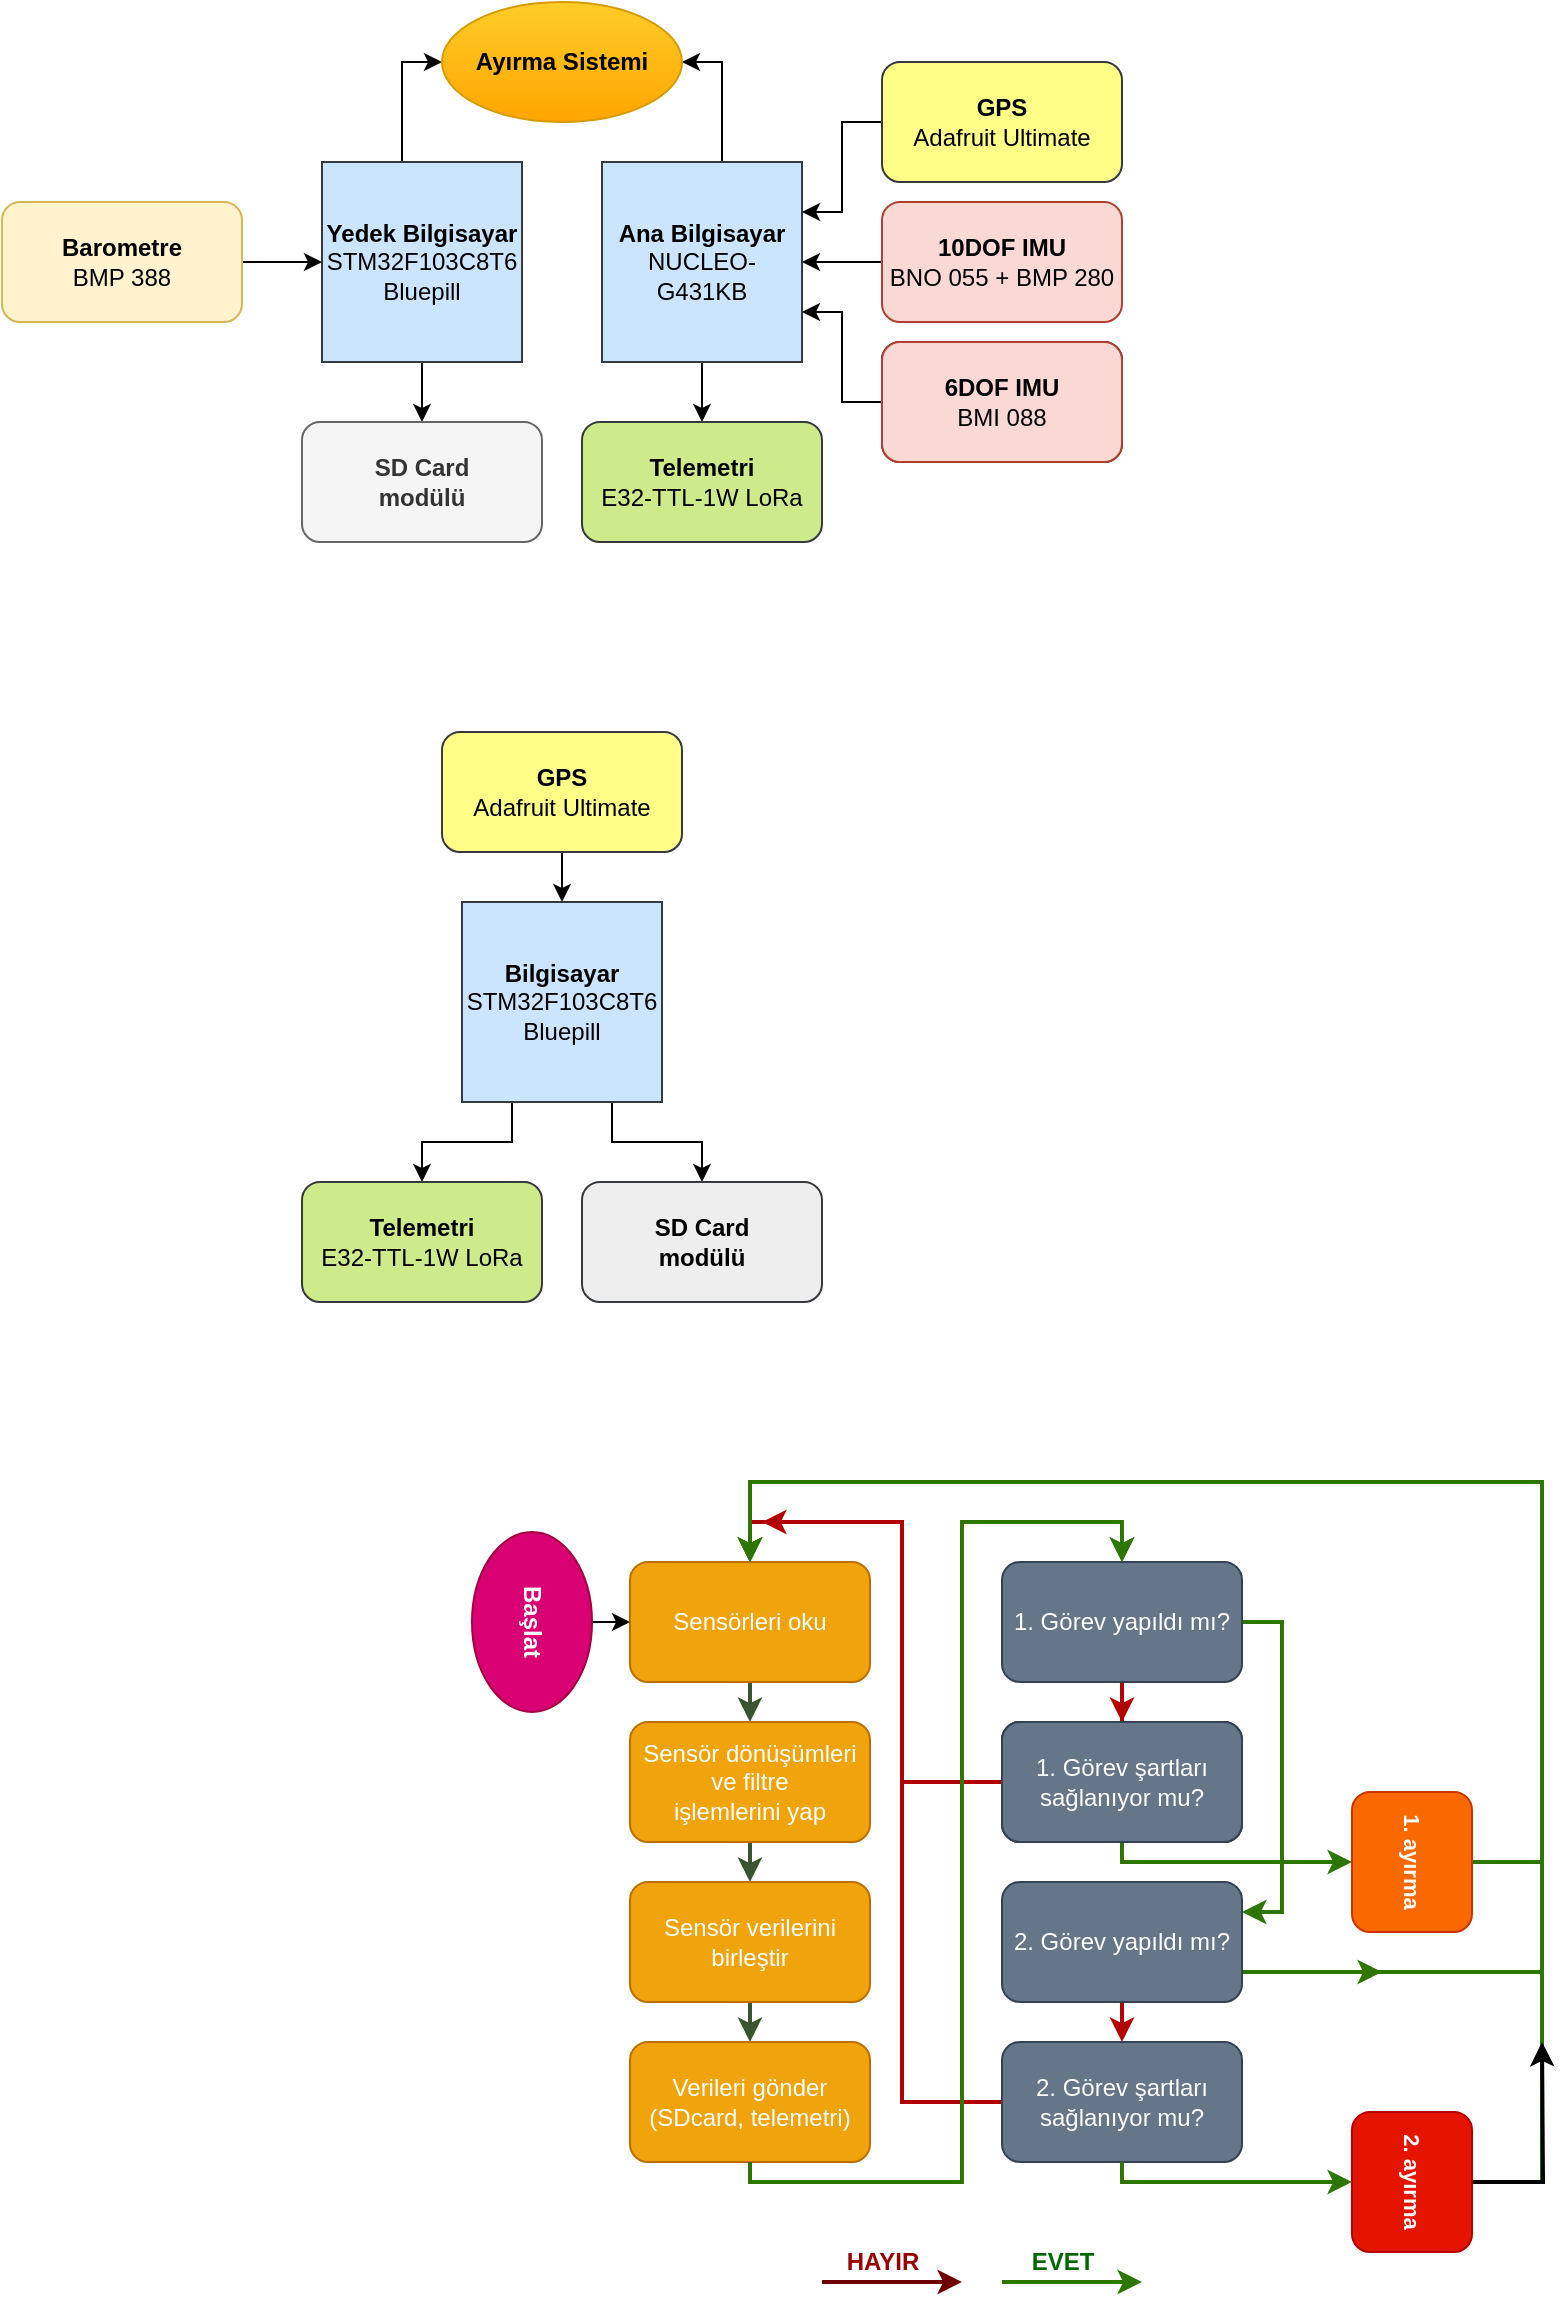 <mxfile version="12.8.6" type="github">
  <diagram id="C5RBs43oDa-KdzZeNtuy" name="Page-1">
    <mxGraphModel dx="1038" dy="580" grid="1" gridSize="10" guides="1" tooltips="1" connect="1" arrows="1" fold="1" page="1" pageScale="1" pageWidth="827" pageHeight="1169" math="0" shadow="0">
      <root>
        <mxCell id="WIyWlLk6GJQsqaUBKTNV-0" />
        <mxCell id="WIyWlLk6GJQsqaUBKTNV-1" parent="WIyWlLk6GJQsqaUBKTNV-0" />
        <mxCell id="Z_TS1K_1lkuzl-0jUQaW-18" style="edgeStyle=orthogonalEdgeStyle;rounded=0;orthogonalLoop=1;jettySize=auto;html=1;exitX=0;exitY=0.5;exitDx=0;exitDy=0;entryX=0;entryY=0.5;entryDx=0;entryDy=0;" parent="WIyWlLk6GJQsqaUBKTNV-1" source="lje-nCFNsl1qw1t_iuet-0" target="Z_TS1K_1lkuzl-0jUQaW-12" edge="1">
          <mxGeometry relative="1" as="geometry">
            <Array as="points">
              <mxPoint x="240" y="240" />
              <mxPoint x="240" y="190" />
            </Array>
          </mxGeometry>
        </mxCell>
        <mxCell id="Z_TS1K_1lkuzl-0jUQaW-25" style="edgeStyle=orthogonalEdgeStyle;rounded=0;orthogonalLoop=1;jettySize=auto;html=1;exitX=1;exitY=0.5;exitDx=0;exitDy=0;entryX=0.5;entryY=0;entryDx=0;entryDy=0;" parent="WIyWlLk6GJQsqaUBKTNV-1" source="lje-nCFNsl1qw1t_iuet-0" target="Z_TS1K_1lkuzl-0jUQaW-24" edge="1">
          <mxGeometry relative="1" as="geometry" />
        </mxCell>
        <mxCell id="lje-nCFNsl1qw1t_iuet-0" value="&lt;b&gt;Yedek Bilgisayar&lt;br&gt;&lt;/b&gt;STM32F103C8T6 Bluepill" style="whiteSpace=wrap;html=1;aspect=fixed;direction=south;fillColor=#cce5ff;strokeColor=#36393d;" parent="WIyWlLk6GJQsqaUBKTNV-1" vertex="1">
          <mxGeometry x="200" y="240" width="100" height="100" as="geometry" />
        </mxCell>
        <mxCell id="Z_TS1K_1lkuzl-0jUQaW-2" style="edgeStyle=orthogonalEdgeStyle;rounded=0;orthogonalLoop=1;jettySize=auto;html=1;exitX=0.5;exitY=1;exitDx=0;exitDy=0;entryX=0.5;entryY=0;entryDx=0;entryDy=0;" parent="WIyWlLk6GJQsqaUBKTNV-1" source="lje-nCFNsl1qw1t_iuet-1" target="lje-nCFNsl1qw1t_iuet-3" edge="1">
          <mxGeometry relative="1" as="geometry" />
        </mxCell>
        <mxCell id="Z_TS1K_1lkuzl-0jUQaW-17" style="edgeStyle=orthogonalEdgeStyle;rounded=0;orthogonalLoop=1;jettySize=auto;html=1;exitX=0.5;exitY=0;exitDx=0;exitDy=0;entryX=1;entryY=0.5;entryDx=0;entryDy=0;" parent="WIyWlLk6GJQsqaUBKTNV-1" source="lje-nCFNsl1qw1t_iuet-1" target="Z_TS1K_1lkuzl-0jUQaW-12" edge="1">
          <mxGeometry relative="1" as="geometry">
            <Array as="points">
              <mxPoint x="400" y="240" />
              <mxPoint x="400" y="190" />
            </Array>
          </mxGeometry>
        </mxCell>
        <mxCell id="lje-nCFNsl1qw1t_iuet-1" value="&lt;b&gt;Ana Bilgisayar&lt;/b&gt;&lt;br&gt;NUCLEO-G431KB" style="whiteSpace=wrap;html=1;aspect=fixed;fillColor=#cce5ff;strokeColor=#36393d;" parent="WIyWlLk6GJQsqaUBKTNV-1" vertex="1">
          <mxGeometry x="340" y="240" width="100" height="100" as="geometry" />
        </mxCell>
        <mxCell id="Z_TS1K_1lkuzl-0jUQaW-8" style="edgeStyle=orthogonalEdgeStyle;rounded=0;orthogonalLoop=1;jettySize=auto;html=1;exitX=0;exitY=0.5;exitDx=0;exitDy=0;entryX=1;entryY=0.25;entryDx=0;entryDy=0;" parent="WIyWlLk6GJQsqaUBKTNV-1" source="lje-nCFNsl1qw1t_iuet-2" target="lje-nCFNsl1qw1t_iuet-1" edge="1">
          <mxGeometry relative="1" as="geometry" />
        </mxCell>
        <mxCell id="lje-nCFNsl1qw1t_iuet-2" value="&lt;b&gt;GPS&lt;/b&gt;&lt;br&gt;Adafruit Ultimate" style="rounded=1;whiteSpace=wrap;html=1;fillColor=#ffff88;strokeColor=#36393d;" parent="WIyWlLk6GJQsqaUBKTNV-1" vertex="1">
          <mxGeometry x="480" y="190" width="120" height="60" as="geometry" />
        </mxCell>
        <mxCell id="lje-nCFNsl1qw1t_iuet-3" value="&lt;b&gt;Telemetri&lt;/b&gt;&lt;br&gt;E32-TTL-1W LoRa" style="rounded=1;whiteSpace=wrap;html=1;fillColor=#cdeb8b;strokeColor=#36393d;" parent="WIyWlLk6GJQsqaUBKTNV-1" vertex="1">
          <mxGeometry x="330" y="370" width="120" height="60" as="geometry" />
        </mxCell>
        <mxCell id="Z_TS1K_1lkuzl-0jUQaW-0" style="edgeStyle=orthogonalEdgeStyle;rounded=0;orthogonalLoop=1;jettySize=auto;html=1;exitX=0;exitY=0.5;exitDx=0;exitDy=0;entryX=1;entryY=0.5;entryDx=0;entryDy=0;" parent="WIyWlLk6GJQsqaUBKTNV-1" source="lje-nCFNsl1qw1t_iuet-4" target="lje-nCFNsl1qw1t_iuet-1" edge="1">
          <mxGeometry relative="1" as="geometry" />
        </mxCell>
        <mxCell id="lje-nCFNsl1qw1t_iuet-4" value="&lt;b&gt;10DOF IMU&lt;br&gt;&lt;/b&gt;BNO 055 + BMP 280" style="rounded=1;whiteSpace=wrap;html=1;fillColor=#fad9d5;strokeColor=#ae4132;" parent="WIyWlLk6GJQsqaUBKTNV-1" vertex="1">
          <mxGeometry x="480" y="260" width="120" height="60" as="geometry" />
        </mxCell>
        <mxCell id="Z_TS1K_1lkuzl-0jUQaW-26" style="edgeStyle=orthogonalEdgeStyle;rounded=0;orthogonalLoop=1;jettySize=auto;html=1;exitX=1;exitY=0.5;exitDx=0;exitDy=0;entryX=0.5;entryY=1;entryDx=0;entryDy=0;" parent="WIyWlLk6GJQsqaUBKTNV-1" source="lje-nCFNsl1qw1t_iuet-6" target="lje-nCFNsl1qw1t_iuet-0" edge="1">
          <mxGeometry relative="1" as="geometry" />
        </mxCell>
        <mxCell id="lje-nCFNsl1qw1t_iuet-6" value="&lt;b&gt;Barometre&lt;/b&gt;&lt;br&gt;BMP 388" style="rounded=1;whiteSpace=wrap;html=1;fillColor=#fff2cc;strokeColor=#d6b656;" parent="WIyWlLk6GJQsqaUBKTNV-1" vertex="1">
          <mxGeometry x="40" y="260" width="120" height="60" as="geometry" />
        </mxCell>
        <mxCell id="lje-nCFNsl1qw1t_iuet-17" style="edgeStyle=orthogonalEdgeStyle;rounded=0;orthogonalLoop=1;jettySize=auto;html=1;exitX=0;exitY=0.5;exitDx=0;exitDy=0;entryX=1;entryY=0.75;entryDx=0;entryDy=0;" parent="WIyWlLk6GJQsqaUBKTNV-1" source="lje-nCFNsl1qw1t_iuet-7" target="lje-nCFNsl1qw1t_iuet-1" edge="1">
          <mxGeometry relative="1" as="geometry" />
        </mxCell>
        <mxCell id="lje-nCFNsl1qw1t_iuet-7" value="&lt;b&gt;6DOF IMU&lt;br&gt;&lt;/b&gt;BMI 088" style="rounded=1;whiteSpace=wrap;html=1;" parent="WIyWlLk6GJQsqaUBKTNV-1" vertex="1">
          <mxGeometry x="480" y="330" width="120" height="60" as="geometry" />
        </mxCell>
        <mxCell id="Z_TS1K_1lkuzl-0jUQaW-12" value="&lt;b&gt;Ayırma Sistemi&lt;/b&gt;" style="ellipse;whiteSpace=wrap;html=1;gradientColor=#ffa500;fillColor=#ffcd28;strokeColor=#d79b00;" parent="WIyWlLk6GJQsqaUBKTNV-1" vertex="1">
          <mxGeometry x="260" y="160" width="120" height="60" as="geometry" />
        </mxCell>
        <mxCell id="Z_TS1K_1lkuzl-0jUQaW-34" style="edgeStyle=orthogonalEdgeStyle;rounded=0;orthogonalLoop=1;jettySize=auto;html=1;exitX=1;exitY=0.75;exitDx=0;exitDy=0;entryX=0.5;entryY=0;entryDx=0;entryDy=0;" parent="WIyWlLk6GJQsqaUBKTNV-1" source="Z_TS1K_1lkuzl-0jUQaW-19" target="Z_TS1K_1lkuzl-0jUQaW-21" edge="1">
          <mxGeometry relative="1" as="geometry" />
        </mxCell>
        <mxCell id="Z_TS1K_1lkuzl-0jUQaW-35" style="edgeStyle=orthogonalEdgeStyle;rounded=0;orthogonalLoop=1;jettySize=auto;html=1;exitX=1;exitY=0.25;exitDx=0;exitDy=0;entryX=0.5;entryY=0;entryDx=0;entryDy=0;" parent="WIyWlLk6GJQsqaUBKTNV-1" source="Z_TS1K_1lkuzl-0jUQaW-19" target="Z_TS1K_1lkuzl-0jUQaW-31" edge="1">
          <mxGeometry relative="1" as="geometry" />
        </mxCell>
        <mxCell id="Z_TS1K_1lkuzl-0jUQaW-19" value="&lt;b&gt;Bilgisayar&lt;br&gt;&lt;/b&gt;STM32F103C8T6 Bluepill" style="whiteSpace=wrap;html=1;aspect=fixed;direction=south;fillColor=#cce5ff;strokeColor=#36393d;" parent="WIyWlLk6GJQsqaUBKTNV-1" vertex="1">
          <mxGeometry x="270" y="610" width="100" height="100" as="geometry" />
        </mxCell>
        <mxCell id="Z_TS1K_1lkuzl-0jUQaW-23" style="edgeStyle=orthogonalEdgeStyle;rounded=0;orthogonalLoop=1;jettySize=auto;html=1;exitX=0.5;exitY=1;exitDx=0;exitDy=0;entryX=0;entryY=0.5;entryDx=0;entryDy=0;" parent="WIyWlLk6GJQsqaUBKTNV-1" source="Z_TS1K_1lkuzl-0jUQaW-20" target="Z_TS1K_1lkuzl-0jUQaW-19" edge="1">
          <mxGeometry relative="1" as="geometry" />
        </mxCell>
        <mxCell id="Z_TS1K_1lkuzl-0jUQaW-20" value="&lt;b&gt;GPS&lt;/b&gt;&lt;br&gt;Adafruit Ultimate" style="rounded=1;whiteSpace=wrap;html=1;fillColor=#ffff88;strokeColor=#36393d;" parent="WIyWlLk6GJQsqaUBKTNV-1" vertex="1">
          <mxGeometry x="260" y="525" width="120" height="60" as="geometry" />
        </mxCell>
        <mxCell id="Z_TS1K_1lkuzl-0jUQaW-21" value="&lt;b&gt;Telemetri&lt;/b&gt;&lt;br&gt;E32-TTL-1W LoRa" style="rounded=1;whiteSpace=wrap;html=1;fillColor=#cdeb8b;strokeColor=#36393d;" parent="WIyWlLk6GJQsqaUBKTNV-1" vertex="1">
          <mxGeometry x="190" y="750" width="120" height="60" as="geometry" />
        </mxCell>
        <mxCell id="Z_TS1K_1lkuzl-0jUQaW-24" value="&lt;b&gt;SD Card &lt;br&gt;modülü&lt;/b&gt;" style="rounded=1;whiteSpace=wrap;html=1;fillColor=#f5f5f5;strokeColor=#666666;fontColor=#333333;" parent="WIyWlLk6GJQsqaUBKTNV-1" vertex="1">
          <mxGeometry x="190" y="370" width="120" height="60" as="geometry" />
        </mxCell>
        <mxCell id="Z_TS1K_1lkuzl-0jUQaW-31" value="&lt;b&gt;SD Card &lt;br&gt;modülü&lt;/b&gt;" style="rounded=1;whiteSpace=wrap;html=1;fillColor=#eeeeee;strokeColor=#36393d;" parent="WIyWlLk6GJQsqaUBKTNV-1" vertex="1">
          <mxGeometry x="330" y="750" width="120" height="60" as="geometry" />
        </mxCell>
        <mxCell id="a_Jd2tKQrjYwr9dx9UAK-5" style="edgeStyle=orthogonalEdgeStyle;rounded=0;orthogonalLoop=1;jettySize=auto;html=1;exitX=0.5;exitY=1;exitDx=0;exitDy=0;entryX=0.5;entryY=0;entryDx=0;entryDy=0;fillColor=#6d8764;strokeColor=#3A5431;strokeWidth=2;" parent="WIyWlLk6GJQsqaUBKTNV-1" source="a_Jd2tKQrjYwr9dx9UAK-0" target="a_Jd2tKQrjYwr9dx9UAK-1" edge="1">
          <mxGeometry relative="1" as="geometry" />
        </mxCell>
        <mxCell id="a_Jd2tKQrjYwr9dx9UAK-0" value="Sensörleri oku" style="rounded=1;whiteSpace=wrap;html=1;fillColor=#f0a30a;strokeColor=#BD7000;fontColor=#ffffff;" parent="WIyWlLk6GJQsqaUBKTNV-1" vertex="1">
          <mxGeometry x="354" y="940" width="120" height="60" as="geometry" />
        </mxCell>
        <mxCell id="a_Jd2tKQrjYwr9dx9UAK-6" style="edgeStyle=orthogonalEdgeStyle;rounded=0;orthogonalLoop=1;jettySize=auto;html=1;exitX=0.5;exitY=1;exitDx=0;exitDy=0;entryX=0.5;entryY=0;entryDx=0;entryDy=0;fillColor=#6d8764;strokeColor=#3A5431;strokeWidth=2;" parent="WIyWlLk6GJQsqaUBKTNV-1" source="a_Jd2tKQrjYwr9dx9UAK-1" target="a_Jd2tKQrjYwr9dx9UAK-2" edge="1">
          <mxGeometry relative="1" as="geometry" />
        </mxCell>
        <mxCell id="a_Jd2tKQrjYwr9dx9UAK-1" value="Sensör dönüşümleri&lt;br&gt;ve filtre &lt;br&gt;işlemlerini yap" style="rounded=1;whiteSpace=wrap;html=1;fillColor=#f0a30a;strokeColor=#BD7000;fontColor=#ffffff;" parent="WIyWlLk6GJQsqaUBKTNV-1" vertex="1">
          <mxGeometry x="354" y="1020" width="120" height="60" as="geometry" />
        </mxCell>
        <mxCell id="a_Jd2tKQrjYwr9dx9UAK-32" style="edgeStyle=orthogonalEdgeStyle;rounded=0;orthogonalLoop=1;jettySize=auto;html=1;exitX=0.5;exitY=1;exitDx=0;exitDy=0;entryX=0.5;entryY=0;entryDx=0;entryDy=0;fillColor=#6d8764;strokeColor=#3A5431;strokeWidth=2;" parent="WIyWlLk6GJQsqaUBKTNV-1" source="a_Jd2tKQrjYwr9dx9UAK-2" target="a_Jd2tKQrjYwr9dx9UAK-30" edge="1">
          <mxGeometry relative="1" as="geometry" />
        </mxCell>
        <mxCell id="a_Jd2tKQrjYwr9dx9UAK-2" value="Sensör verilerini birleştir" style="rounded=1;whiteSpace=wrap;html=1;fillColor=#f0a30a;strokeColor=#BD7000;fontColor=#ffffff;" parent="WIyWlLk6GJQsqaUBKTNV-1" vertex="1">
          <mxGeometry x="354" y="1100" width="120" height="60" as="geometry" />
        </mxCell>
        <mxCell id="a_Jd2tKQrjYwr9dx9UAK-46" style="edgeStyle=orthogonalEdgeStyle;rounded=0;orthogonalLoop=1;jettySize=auto;html=1;exitX=0.5;exitY=1;exitDx=0;exitDy=0;entryX=0.5;entryY=0;entryDx=0;entryDy=0;fillColor=#6d8764;strokeColor=#3A5431;strokeWidth=2;" parent="WIyWlLk6GJQsqaUBKTNV-1" source="a_Jd2tKQrjYwr9dx9UAK-30" target="a_Jd2tKQrjYwr9dx9UAK-31" edge="1">
          <mxGeometry relative="1" as="geometry">
            <Array as="points">
              <mxPoint x="414" y="1250" />
              <mxPoint x="520" y="1250" />
              <mxPoint x="520" y="920" />
              <mxPoint x="600" y="920" />
            </Array>
          </mxGeometry>
        </mxCell>
        <mxCell id="a_Jd2tKQrjYwr9dx9UAK-30" value="Verileri gönder&lt;br&gt;(SDcard, telemetri)" style="rounded=1;whiteSpace=wrap;html=1;fillColor=#f0a30a;strokeColor=#BD7000;fontColor=#ffffff;" parent="WIyWlLk6GJQsqaUBKTNV-1" vertex="1">
          <mxGeometry x="354" y="1180" width="120" height="60" as="geometry" />
        </mxCell>
        <mxCell id="a_Jd2tKQrjYwr9dx9UAK-37" style="edgeStyle=orthogonalEdgeStyle;rounded=0;orthogonalLoop=1;jettySize=auto;html=1;exitX=0.5;exitY=1;exitDx=0;exitDy=0;fillColor=#e51400;strokeColor=#B20000;strokeWidth=2;" parent="WIyWlLk6GJQsqaUBKTNV-1" source="a_Jd2tKQrjYwr9dx9UAK-31" target="a_Jd2tKQrjYwr9dx9UAK-33" edge="1">
          <mxGeometry relative="1" as="geometry" />
        </mxCell>
        <mxCell id="a_Jd2tKQrjYwr9dx9UAK-40" style="edgeStyle=orthogonalEdgeStyle;rounded=0;orthogonalLoop=1;jettySize=auto;html=1;exitX=1;exitY=0.5;exitDx=0;exitDy=0;entryX=1;entryY=0.25;entryDx=0;entryDy=0;fillColor=#60a917;strokeColor=#2D7600;strokeWidth=2;" parent="WIyWlLk6GJQsqaUBKTNV-1" source="a_Jd2tKQrjYwr9dx9UAK-31" target="a_Jd2tKQrjYwr9dx9UAK-34" edge="1">
          <mxGeometry relative="1" as="geometry" />
        </mxCell>
        <mxCell id="a_Jd2tKQrjYwr9dx9UAK-31" value="1. Görev yapıldı mı?" style="rounded=1;whiteSpace=wrap;html=1;fillColor=#647687;strokeColor=#314354;fontColor=#ffffff;" parent="WIyWlLk6GJQsqaUBKTNV-1" vertex="1">
          <mxGeometry x="540" y="940" width="120" height="60" as="geometry" />
        </mxCell>
        <mxCell id="a_Jd2tKQrjYwr9dx9UAK-44" style="edgeStyle=orthogonalEdgeStyle;rounded=0;orthogonalLoop=1;jettySize=auto;html=1;exitX=0.5;exitY=1;exitDx=0;exitDy=0;strokeWidth=2;fillColor=#60a917;strokeColor=#2D7600;entryX=0.5;entryY=1;entryDx=0;entryDy=0;" parent="WIyWlLk6GJQsqaUBKTNV-1" source="a_Jd2tKQrjYwr9dx9UAK-33" target="a_Jd2tKQrjYwr9dx9UAK-51" edge="1">
          <mxGeometry relative="1" as="geometry">
            <mxPoint x="780" y="1090" as="targetPoint" />
            <Array as="points">
              <mxPoint x="600" y="1090" />
            </Array>
          </mxGeometry>
        </mxCell>
        <mxCell id="a_Jd2tKQrjYwr9dx9UAK-49" style="edgeStyle=orthogonalEdgeStyle;rounded=0;orthogonalLoop=1;jettySize=auto;html=1;exitX=0;exitY=0.5;exitDx=0;exitDy=0;entryX=0.5;entryY=0;entryDx=0;entryDy=0;fillColor=#e51400;strokeColor=#B20000;strokeWidth=2;" parent="WIyWlLk6GJQsqaUBKTNV-1" source="a_Jd2tKQrjYwr9dx9UAK-33" target="a_Jd2tKQrjYwr9dx9UAK-0" edge="1">
          <mxGeometry relative="1" as="geometry">
            <Array as="points">
              <mxPoint x="490" y="1050" />
              <mxPoint x="490" y="920" />
              <mxPoint x="414" y="920" />
            </Array>
          </mxGeometry>
        </mxCell>
        <mxCell id="a_Jd2tKQrjYwr9dx9UAK-33" value="1. Görev şartları sağlanıyor mu?" style="rounded=1;whiteSpace=wrap;html=1;" parent="WIyWlLk6GJQsqaUBKTNV-1" vertex="1">
          <mxGeometry x="540" y="1020" width="120" height="60" as="geometry" />
        </mxCell>
        <mxCell id="a_Jd2tKQrjYwr9dx9UAK-50" style="edgeStyle=orthogonalEdgeStyle;rounded=0;orthogonalLoop=1;jettySize=auto;html=1;exitX=0;exitY=0.5;exitDx=0;exitDy=0;fillColor=#e51400;strokeColor=#B20000;strokeWidth=2;" parent="WIyWlLk6GJQsqaUBKTNV-1" source="a_Jd2tKQrjYwr9dx9UAK-35" edge="1">
          <mxGeometry relative="1" as="geometry">
            <mxPoint x="420" y="920" as="targetPoint" />
            <Array as="points">
              <mxPoint x="490" y="1210" />
              <mxPoint x="490" y="920" />
            </Array>
          </mxGeometry>
        </mxCell>
        <mxCell id="a_Jd2tKQrjYwr9dx9UAK-64" style="edgeStyle=orthogonalEdgeStyle;rounded=0;orthogonalLoop=1;jettySize=auto;html=1;exitX=0.5;exitY=1;exitDx=0;exitDy=0;entryX=0.5;entryY=0;entryDx=0;entryDy=0;strokeWidth=2;fillColor=#e51400;strokeColor=#B20000;" parent="WIyWlLk6GJQsqaUBKTNV-1" source="a_Jd2tKQrjYwr9dx9UAK-34" target="a_Jd2tKQrjYwr9dx9UAK-35" edge="1">
          <mxGeometry relative="1" as="geometry" />
        </mxCell>
        <mxCell id="z8POapytjHrxTb0PpnJu-10" style="edgeStyle=orthogonalEdgeStyle;rounded=0;orthogonalLoop=1;jettySize=auto;html=1;exitX=1;exitY=0.75;exitDx=0;exitDy=0;strokeWidth=2;fontColor=#990000;entryX=0.5;entryY=0;entryDx=0;entryDy=0;fillColor=#60a917;strokeColor=#2D7600;" edge="1" parent="WIyWlLk6GJQsqaUBKTNV-1" source="a_Jd2tKQrjYwr9dx9UAK-34" target="a_Jd2tKQrjYwr9dx9UAK-0">
          <mxGeometry relative="1" as="geometry">
            <mxPoint x="810" y="1145" as="targetPoint" />
            <Array as="points">
              <mxPoint x="810" y="1145" />
              <mxPoint x="810" y="900" />
              <mxPoint x="414" y="900" />
            </Array>
          </mxGeometry>
        </mxCell>
        <mxCell id="z8POapytjHrxTb0PpnJu-12" style="edgeStyle=orthogonalEdgeStyle;rounded=0;orthogonalLoop=1;jettySize=auto;html=1;exitX=1;exitY=0.75;exitDx=0;exitDy=0;strokeWidth=2;fontColor=#990000;fillColor=#60a917;strokeColor=#2D7600;" edge="1" parent="WIyWlLk6GJQsqaUBKTNV-1" source="a_Jd2tKQrjYwr9dx9UAK-34">
          <mxGeometry relative="1" as="geometry">
            <mxPoint x="730" y="1145" as="targetPoint" />
          </mxGeometry>
        </mxCell>
        <mxCell id="a_Jd2tKQrjYwr9dx9UAK-34" value="2. Görev yapıldı mı?" style="rounded=1;whiteSpace=wrap;html=1;fillColor=#647687;strokeColor=#314354;fontColor=#ffffff;" parent="WIyWlLk6GJQsqaUBKTNV-1" vertex="1">
          <mxGeometry x="540" y="1100" width="120" height="60" as="geometry" />
        </mxCell>
        <mxCell id="a_Jd2tKQrjYwr9dx9UAK-35" value="&lt;span style=&quot;white-space: normal&quot;&gt;2. Görev şartları sağlanıyor mu?&lt;/span&gt;" style="rounded=1;whiteSpace=wrap;html=1;fillColor=#647687;strokeColor=#314354;fontColor=#ffffff;" parent="WIyWlLk6GJQsqaUBKTNV-1" vertex="1">
          <mxGeometry x="540" y="1180" width="120" height="60" as="geometry" />
        </mxCell>
        <mxCell id="a_Jd2tKQrjYwr9dx9UAK-57" style="edgeStyle=orthogonalEdgeStyle;rounded=0;orthogonalLoop=1;jettySize=auto;html=1;exitX=0.5;exitY=0;exitDx=0;exitDy=0;entryX=0.5;entryY=0;entryDx=0;entryDy=0;strokeWidth=2;fillColor=#60a917;strokeColor=#2D7600;" parent="WIyWlLk6GJQsqaUBKTNV-1" source="a_Jd2tKQrjYwr9dx9UAK-51" target="a_Jd2tKQrjYwr9dx9UAK-0" edge="1">
          <mxGeometry relative="1" as="geometry">
            <Array as="points">
              <mxPoint x="810" y="1090" />
              <mxPoint x="810" y="900" />
              <mxPoint x="414" y="900" />
            </Array>
          </mxGeometry>
        </mxCell>
        <mxCell id="a_Jd2tKQrjYwr9dx9UAK-51" value="&lt;font style=&quot;font-size: 11px&quot;&gt;&lt;b style=&quot;line-height: 100%&quot;&gt;1. ayırma&lt;/b&gt;&lt;/font&gt;" style="rounded=1;whiteSpace=wrap;html=1;arcSize=15;rotation=90;fillColor=#fa6800;strokeColor=#C73500;fontColor=#ffffff;" parent="WIyWlLk6GJQsqaUBKTNV-1" vertex="1">
          <mxGeometry x="710" y="1060" width="70" height="60" as="geometry" />
        </mxCell>
        <mxCell id="a_Jd2tKQrjYwr9dx9UAK-58" style="edgeStyle=orthogonalEdgeStyle;rounded=0;orthogonalLoop=1;jettySize=auto;html=1;exitX=0.5;exitY=0;exitDx=0;exitDy=0;entryX=0.5;entryY=0;entryDx=0;entryDy=0;strokeWidth=2;fillColor=#60a917;strokeColor=#2D7600;" parent="WIyWlLk6GJQsqaUBKTNV-1" source="a_Jd2tKQrjYwr9dx9UAK-52" target="a_Jd2tKQrjYwr9dx9UAK-0" edge="1">
          <mxGeometry relative="1" as="geometry">
            <Array as="points">
              <mxPoint x="810" y="1250" />
              <mxPoint x="810" y="900" />
              <mxPoint x="414" y="900" />
            </Array>
          </mxGeometry>
        </mxCell>
        <mxCell id="z8POapytjHrxTb0PpnJu-13" style="edgeStyle=orthogonalEdgeStyle;rounded=0;orthogonalLoop=1;jettySize=auto;html=1;exitX=0.5;exitY=0;exitDx=0;exitDy=0;strokeWidth=2;fontColor=#990000;" edge="1" parent="WIyWlLk6GJQsqaUBKTNV-1" source="a_Jd2tKQrjYwr9dx9UAK-52">
          <mxGeometry relative="1" as="geometry">
            <mxPoint x="810" y="1180" as="targetPoint" />
          </mxGeometry>
        </mxCell>
        <mxCell id="a_Jd2tKQrjYwr9dx9UAK-52" value="&lt;b&gt;&lt;font style=&quot;font-size: 11px ; line-height: 100%&quot;&gt;2. ayırma&lt;/font&gt;&lt;/b&gt;" style="rounded=1;whiteSpace=wrap;html=1;arcSize=15;rotation=90;fillColor=#e51400;strokeColor=#B20000;fontColor=#ffffff;" parent="WIyWlLk6GJQsqaUBKTNV-1" vertex="1">
          <mxGeometry x="710" y="1220" width="70" height="60" as="geometry" />
        </mxCell>
        <mxCell id="a_Jd2tKQrjYwr9dx9UAK-59" style="edgeStyle=orthogonalEdgeStyle;rounded=0;orthogonalLoop=1;jettySize=auto;html=1;fillColor=#60a917;strokeColor=#2D7600;strokeWidth=2;entryX=0.5;entryY=1;entryDx=0;entryDy=0;" parent="WIyWlLk6GJQsqaUBKTNV-1" edge="1" target="a_Jd2tKQrjYwr9dx9UAK-52">
          <mxGeometry relative="1" as="geometry">
            <mxPoint x="690" y="1290" as="targetPoint" />
            <mxPoint x="600" y="1240" as="sourcePoint" />
            <Array as="points">
              <mxPoint x="600" y="1250" />
            </Array>
          </mxGeometry>
        </mxCell>
        <mxCell id="z8POapytjHrxTb0PpnJu-1" value="&lt;b&gt;6DOF IMU&lt;br&gt;&lt;/b&gt;BMI 088" style="rounded=1;whiteSpace=wrap;html=1;fillColor=#fad9d5;strokeColor=#ae4132;" vertex="1" parent="WIyWlLk6GJQsqaUBKTNV-1">
          <mxGeometry x="480" y="330" width="120" height="60" as="geometry" />
        </mxCell>
        <mxCell id="z8POapytjHrxTb0PpnJu-3" style="edgeStyle=orthogonalEdgeStyle;rounded=0;orthogonalLoop=1;jettySize=auto;html=1;exitX=0.5;exitY=0;exitDx=0;exitDy=0;entryX=0;entryY=0.5;entryDx=0;entryDy=0;" edge="1" parent="WIyWlLk6GJQsqaUBKTNV-1" source="z8POapytjHrxTb0PpnJu-2" target="a_Jd2tKQrjYwr9dx9UAK-0">
          <mxGeometry relative="1" as="geometry" />
        </mxCell>
        <mxCell id="z8POapytjHrxTb0PpnJu-2" value="&lt;b style=&quot;line-height: 110%&quot;&gt;Başlat&lt;/b&gt;" style="ellipse;whiteSpace=wrap;html=1;rotation=90;fillColor=#d80073;strokeColor=#A50040;fontColor=#ffffff;" vertex="1" parent="WIyWlLk6GJQsqaUBKTNV-1">
          <mxGeometry x="260" y="940" width="90" height="60" as="geometry" />
        </mxCell>
        <mxCell id="z8POapytjHrxTb0PpnJu-4" value="1. Görev şartları sağlanıyor mu?" style="rounded=1;whiteSpace=wrap;html=1;fillColor=#647687;strokeColor=#314354;fontColor=#ffffff;" vertex="1" parent="WIyWlLk6GJQsqaUBKTNV-1">
          <mxGeometry x="540" y="1020" width="120" height="60" as="geometry" />
        </mxCell>
        <mxCell id="z8POapytjHrxTb0PpnJu-6" value="" style="endArrow=classic;html=1;strokeWidth=2;fillColor=#a20025;strokeColor=#6F0000;" edge="1" parent="WIyWlLk6GJQsqaUBKTNV-1">
          <mxGeometry width="50" height="50" relative="1" as="geometry">
            <mxPoint x="450" y="1300" as="sourcePoint" />
            <mxPoint x="520" y="1300" as="targetPoint" />
          </mxGeometry>
        </mxCell>
        <mxCell id="z8POapytjHrxTb0PpnJu-8" value="&lt;b&gt;HAYIR&lt;/b&gt;" style="text;html=1;align=center;verticalAlign=middle;resizable=0;points=[];labelBackgroundColor=#ffffff;fontColor=#990000;" vertex="1" connectable="0" parent="z8POapytjHrxTb0PpnJu-6">
          <mxGeometry x="-0.451" relative="1" as="geometry">
            <mxPoint x="11" y="-10" as="offset" />
          </mxGeometry>
        </mxCell>
        <mxCell id="z8POapytjHrxTb0PpnJu-7" value="" style="endArrow=classic;html=1;strokeWidth=2;fillColor=#60a917;strokeColor=#2D7600;" edge="1" parent="WIyWlLk6GJQsqaUBKTNV-1">
          <mxGeometry width="50" height="50" relative="1" as="geometry">
            <mxPoint x="540" y="1300" as="sourcePoint" />
            <mxPoint x="610" y="1300" as="targetPoint" />
          </mxGeometry>
        </mxCell>
        <mxCell id="z8POapytjHrxTb0PpnJu-9" value="&lt;b&gt;EVET&lt;/b&gt;" style="text;html=1;align=center;verticalAlign=middle;resizable=0;points=[];labelBackgroundColor=#ffffff;fontColor=#006600;" vertex="1" connectable="0" parent="z8POapytjHrxTb0PpnJu-7">
          <mxGeometry x="-0.68" y="4" relative="1" as="geometry">
            <mxPoint x="19" y="-6" as="offset" />
          </mxGeometry>
        </mxCell>
        <mxCell id="z8POapytjHrxTb0PpnJu-11" style="edgeStyle=orthogonalEdgeStyle;rounded=0;orthogonalLoop=1;jettySize=auto;html=1;exitX=0.5;exitY=1;exitDx=0;exitDy=0;entryX=0.5;entryY=0;entryDx=0;entryDy=0;fillColor=#60a917;strokeColor=#2D7600;strokeWidth=2;" edge="1" parent="WIyWlLk6GJQsqaUBKTNV-1">
          <mxGeometry relative="1" as="geometry">
            <Array as="points">
              <mxPoint x="414" y="1250" />
              <mxPoint x="520" y="1250" />
              <mxPoint x="520" y="920" />
              <mxPoint x="600" y="920" />
            </Array>
            <mxPoint x="414" y="1240" as="sourcePoint" />
            <mxPoint x="600" y="940" as="targetPoint" />
          </mxGeometry>
        </mxCell>
      </root>
    </mxGraphModel>
  </diagram>
</mxfile>
